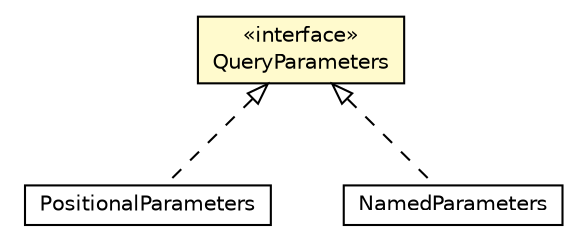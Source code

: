 #!/usr/local/bin/dot
#
# Class diagram 
# Generated by UMLGraph version R5_6_6-8-g8d7759 (http://www.umlgraph.org/)
#

digraph G {
	edge [fontname="Helvetica",fontsize=10,labelfontname="Helvetica",labelfontsize=10];
	node [fontname="Helvetica",fontsize=10,shape=plaintext];
	nodesep=0.25;
	ranksep=0.5;
	// org.dayatang.domain.QueryParameters
	c5680 [label=<<table title="org.dayatang.domain.QueryParameters" border="0" cellborder="1" cellspacing="0" cellpadding="2" port="p" bgcolor="lemonChiffon" href="./QueryParameters.html">
		<tr><td><table border="0" cellspacing="0" cellpadding="1">
<tr><td align="center" balign="center"> &#171;interface&#187; </td></tr>
<tr><td align="center" balign="center"> QueryParameters </td></tr>
		</table></td></tr>
		</table>>, URL="./QueryParameters.html", fontname="Helvetica", fontcolor="black", fontsize=10.0];
	// org.dayatang.domain.PositionalParameters
	c5682 [label=<<table title="org.dayatang.domain.PositionalParameters" border="0" cellborder="1" cellspacing="0" cellpadding="2" port="p" href="./PositionalParameters.html">
		<tr><td><table border="0" cellspacing="0" cellpadding="1">
<tr><td align="center" balign="center"> PositionalParameters </td></tr>
		</table></td></tr>
		</table>>, URL="./PositionalParameters.html", fontname="Helvetica", fontcolor="black", fontsize=10.0];
	// org.dayatang.domain.NamedParameters
	c5685 [label=<<table title="org.dayatang.domain.NamedParameters" border="0" cellborder="1" cellspacing="0" cellpadding="2" port="p" href="./NamedParameters.html">
		<tr><td><table border="0" cellspacing="0" cellpadding="1">
<tr><td align="center" balign="center"> NamedParameters </td></tr>
		</table></td></tr>
		</table>>, URL="./NamedParameters.html", fontname="Helvetica", fontcolor="black", fontsize=10.0];
	//org.dayatang.domain.PositionalParameters implements org.dayatang.domain.QueryParameters
	c5680:p -> c5682:p [dir=back,arrowtail=empty,style=dashed];
	//org.dayatang.domain.NamedParameters implements org.dayatang.domain.QueryParameters
	c5680:p -> c5685:p [dir=back,arrowtail=empty,style=dashed];
}

